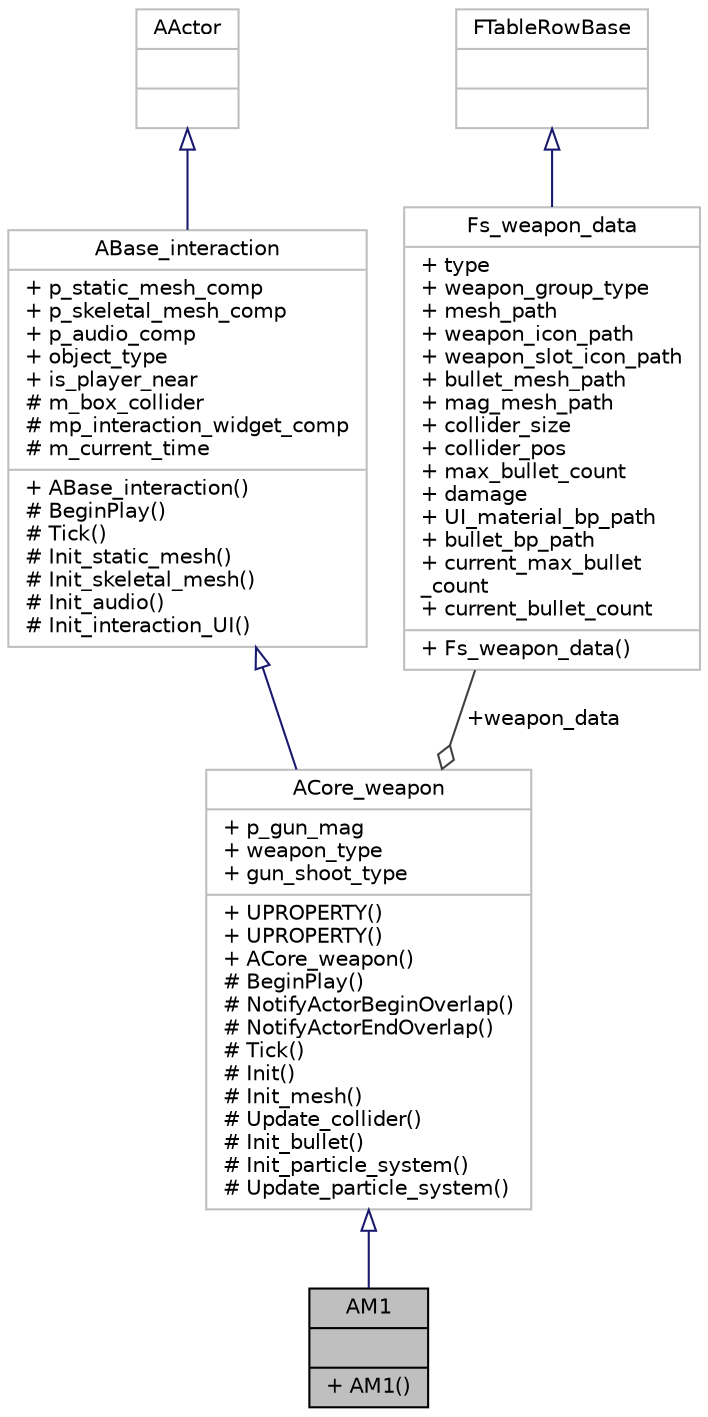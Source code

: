digraph "AM1"
{
 // LATEX_PDF_SIZE
  edge [fontname="Helvetica",fontsize="10",labelfontname="Helvetica",labelfontsize="10"];
  node [fontname="Helvetica",fontsize="10",shape=record];
  Node1 [label="{AM1\n||+ AM1()\l}",height=0.2,width=0.4,color="black", fillcolor="grey75", style="filled", fontcolor="black",tooltip=" "];
  Node2 -> Node1 [dir="back",color="midnightblue",fontsize="10",style="solid",arrowtail="onormal",fontname="Helvetica"];
  Node2 [label="{ACore_weapon\n|+ p_gun_mag\l+ weapon_type\l+ gun_shoot_type\l|+ UPROPERTY()\l+ UPROPERTY()\l+ ACore_weapon()\l# BeginPlay()\l# NotifyActorBeginOverlap()\l# NotifyActorEndOverlap()\l# Tick()\l# Init()\l# Init_mesh()\l# Update_collider()\l# Init_bullet()\l# Init_particle_system()\l# Update_particle_system()\l}",height=0.2,width=0.4,color="grey75", fillcolor="white", style="filled",URL="$class_a_core__weapon.html",tooltip=" "];
  Node3 -> Node2 [dir="back",color="midnightblue",fontsize="10",style="solid",arrowtail="onormal",fontname="Helvetica"];
  Node3 [label="{ABase_interaction\n|+ p_static_mesh_comp\l+ p_skeletal_mesh_comp\l+ p_audio_comp\l+ object_type\l+ is_player_near\l# m_box_collider\l# mp_interaction_widget_comp\l# m_current_time\l|+ ABase_interaction()\l# BeginPlay()\l# Tick()\l# Init_static_mesh()\l# Init_skeletal_mesh()\l# Init_audio()\l# Init_interaction_UI()\l}",height=0.2,width=0.4,color="grey75", fillcolor="white", style="filled",URL="$class_a_base__interaction.html",tooltip=" "];
  Node4 -> Node3 [dir="back",color="midnightblue",fontsize="10",style="solid",arrowtail="onormal",fontname="Helvetica"];
  Node4 [label="{AActor\n||}",height=0.2,width=0.4,color="grey75", fillcolor="white", style="filled",tooltip=" "];
  Node5 -> Node2 [color="grey25",fontsize="10",style="solid",label=" +weapon_data" ,arrowhead="odiamond",fontname="Helvetica"];
  Node5 [label="{Fs_weapon_data\n|+ type\l+ weapon_group_type\l+ mesh_path\l+ weapon_icon_path\l+ weapon_slot_icon_path\l+ bullet_mesh_path\l+ mag_mesh_path\l+ collider_size\l+ collider_pos\l+ max_bullet_count\l+ damage\l+ UI_material_bp_path\l+ bullet_bp_path\l+ current_max_bullet\l_count\l+ current_bullet_count\l|+ Fs_weapon_data()\l}",height=0.2,width=0.4,color="grey75", fillcolor="white", style="filled",URL="$struct_fs__weapon__data.html",tooltip=" "];
  Node6 -> Node5 [dir="back",color="midnightblue",fontsize="10",style="solid",arrowtail="onormal",fontname="Helvetica"];
  Node6 [label="{FTableRowBase\n||}",height=0.2,width=0.4,color="grey75", fillcolor="white", style="filled",tooltip=" "];
}
